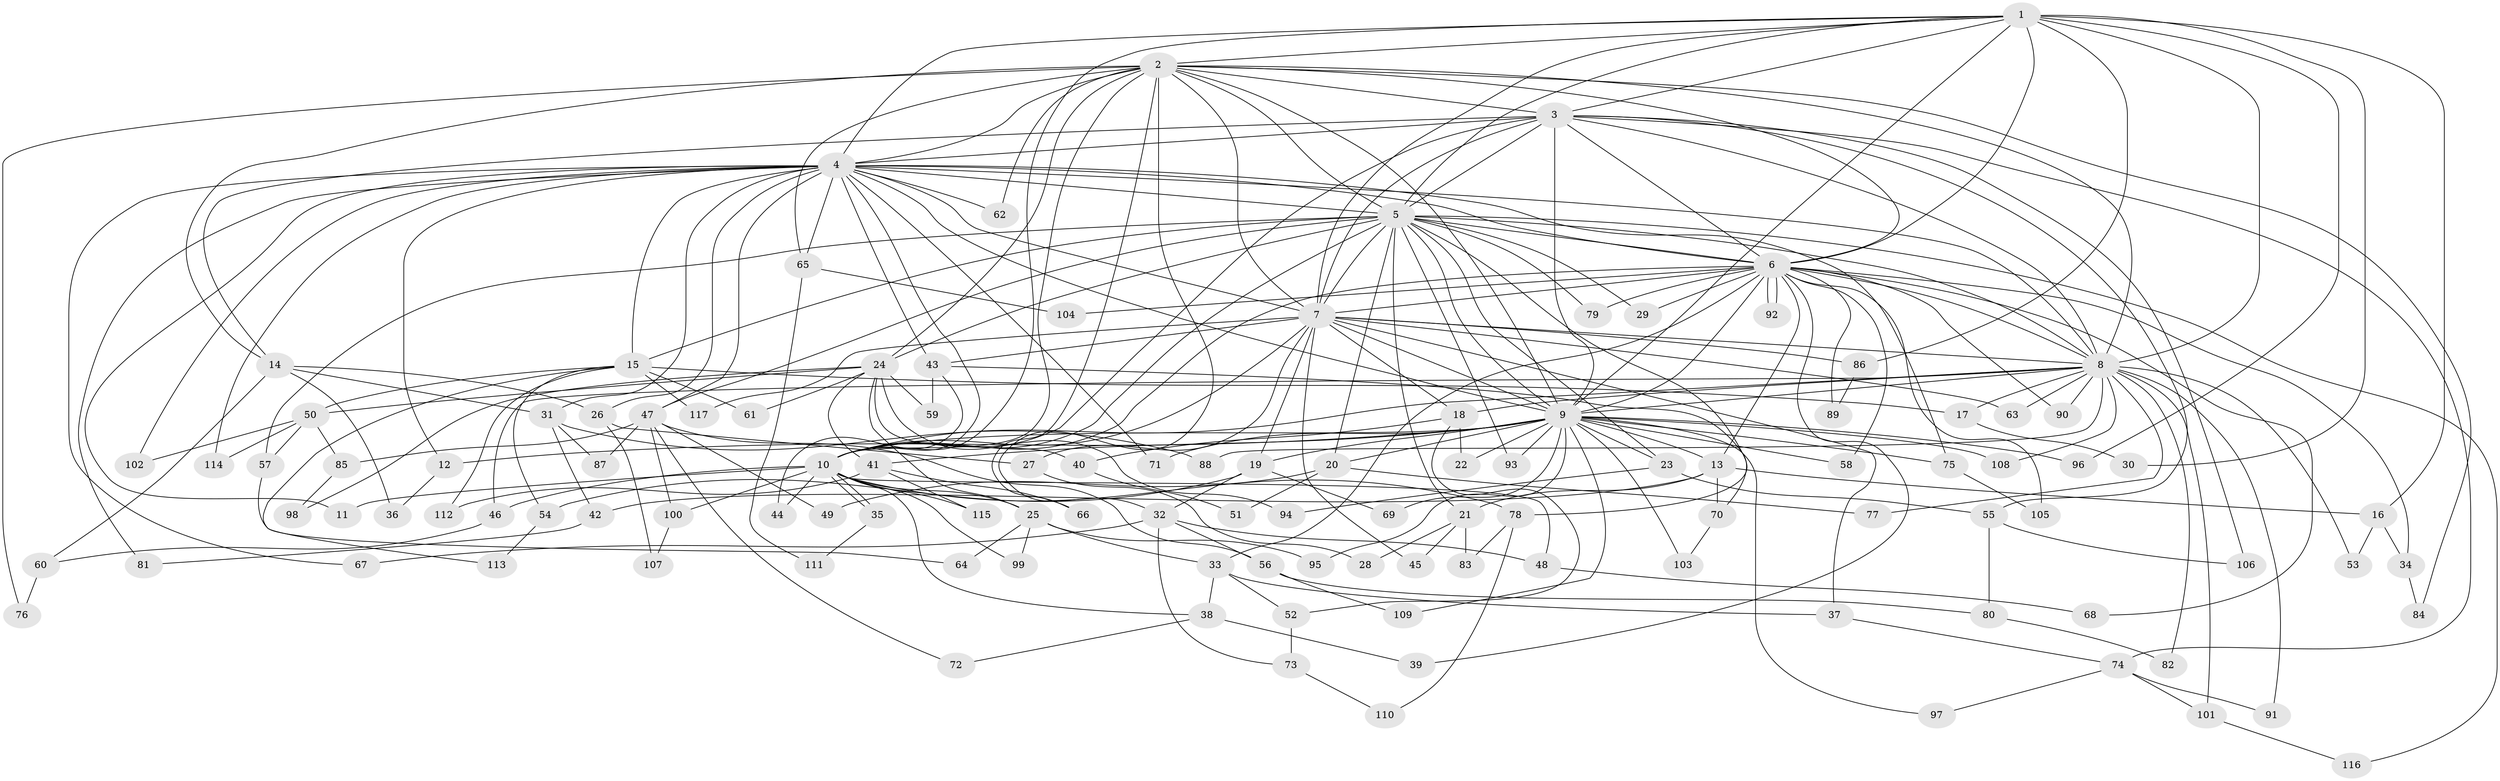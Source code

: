 // coarse degree distribution, {11: 0.011904761904761904, 17: 0.011904761904761904, 22: 0.011904761904761904, 20: 0.011904761904761904, 23: 0.023809523809523808, 26: 0.011904761904761904, 18: 0.011904761904761904, 2: 0.4880952380952381, 3: 0.17857142857142858, 7: 0.023809523809523808, 8: 0.023809523809523808, 9: 0.023809523809523808, 4: 0.05952380952380952, 6: 0.03571428571428571, 5: 0.05952380952380952, 10: 0.011904761904761904}
// Generated by graph-tools (version 1.1) at 2025/23/03/03/25 07:23:45]
// undirected, 117 vertices, 259 edges
graph export_dot {
graph [start="1"]
  node [color=gray90,style=filled];
  1;
  2;
  3;
  4;
  5;
  6;
  7;
  8;
  9;
  10;
  11;
  12;
  13;
  14;
  15;
  16;
  17;
  18;
  19;
  20;
  21;
  22;
  23;
  24;
  25;
  26;
  27;
  28;
  29;
  30;
  31;
  32;
  33;
  34;
  35;
  36;
  37;
  38;
  39;
  40;
  41;
  42;
  43;
  44;
  45;
  46;
  47;
  48;
  49;
  50;
  51;
  52;
  53;
  54;
  55;
  56;
  57;
  58;
  59;
  60;
  61;
  62;
  63;
  64;
  65;
  66;
  67;
  68;
  69;
  70;
  71;
  72;
  73;
  74;
  75;
  76;
  77;
  78;
  79;
  80;
  81;
  82;
  83;
  84;
  85;
  86;
  87;
  88;
  89;
  90;
  91;
  92;
  93;
  94;
  95;
  96;
  97;
  98;
  99;
  100;
  101;
  102;
  103;
  104;
  105;
  106;
  107;
  108;
  109;
  110;
  111;
  112;
  113;
  114;
  115;
  116;
  117;
  1 -- 2;
  1 -- 3;
  1 -- 4;
  1 -- 5;
  1 -- 6;
  1 -- 7;
  1 -- 8;
  1 -- 9;
  1 -- 10;
  1 -- 16;
  1 -- 30;
  1 -- 86;
  1 -- 96;
  2 -- 3;
  2 -- 4;
  2 -- 5;
  2 -- 6;
  2 -- 7;
  2 -- 8;
  2 -- 9;
  2 -- 10;
  2 -- 14;
  2 -- 24;
  2 -- 32;
  2 -- 62;
  2 -- 65;
  2 -- 66;
  2 -- 76;
  2 -- 84;
  3 -- 4;
  3 -- 5;
  3 -- 6;
  3 -- 7;
  3 -- 8;
  3 -- 9;
  3 -- 10;
  3 -- 14;
  3 -- 55;
  3 -- 74;
  3 -- 106;
  4 -- 5;
  4 -- 6;
  4 -- 7;
  4 -- 8;
  4 -- 9;
  4 -- 10;
  4 -- 11;
  4 -- 12;
  4 -- 15;
  4 -- 26;
  4 -- 31;
  4 -- 43;
  4 -- 47;
  4 -- 62;
  4 -- 65;
  4 -- 67;
  4 -- 71;
  4 -- 75;
  4 -- 81;
  4 -- 102;
  4 -- 114;
  5 -- 6;
  5 -- 7;
  5 -- 8;
  5 -- 9;
  5 -- 10;
  5 -- 15;
  5 -- 20;
  5 -- 21;
  5 -- 23;
  5 -- 24;
  5 -- 29;
  5 -- 47;
  5 -- 57;
  5 -- 78;
  5 -- 79;
  5 -- 93;
  5 -- 116;
  6 -- 7;
  6 -- 8;
  6 -- 9;
  6 -- 10;
  6 -- 13;
  6 -- 29;
  6 -- 33;
  6 -- 34;
  6 -- 39;
  6 -- 58;
  6 -- 68;
  6 -- 79;
  6 -- 89;
  6 -- 90;
  6 -- 92;
  6 -- 92;
  6 -- 104;
  6 -- 105;
  7 -- 8;
  7 -- 9;
  7 -- 10;
  7 -- 18;
  7 -- 19;
  7 -- 27;
  7 -- 37;
  7 -- 43;
  7 -- 45;
  7 -- 63;
  7 -- 86;
  7 -- 117;
  8 -- 9;
  8 -- 10;
  8 -- 17;
  8 -- 18;
  8 -- 46;
  8 -- 53;
  8 -- 63;
  8 -- 77;
  8 -- 82;
  8 -- 88;
  8 -- 90;
  8 -- 91;
  8 -- 101;
  8 -- 108;
  9 -- 10;
  9 -- 12;
  9 -- 13;
  9 -- 19;
  9 -- 20;
  9 -- 22;
  9 -- 23;
  9 -- 41;
  9 -- 58;
  9 -- 69;
  9 -- 71;
  9 -- 75;
  9 -- 93;
  9 -- 95;
  9 -- 96;
  9 -- 97;
  9 -- 103;
  9 -- 108;
  9 -- 109;
  10 -- 11;
  10 -- 25;
  10 -- 35;
  10 -- 35;
  10 -- 38;
  10 -- 44;
  10 -- 46;
  10 -- 48;
  10 -- 78;
  10 -- 99;
  10 -- 100;
  10 -- 115;
  12 -- 36;
  13 -- 16;
  13 -- 21;
  13 -- 42;
  13 -- 70;
  14 -- 26;
  14 -- 31;
  14 -- 36;
  14 -- 60;
  15 -- 17;
  15 -- 50;
  15 -- 54;
  15 -- 61;
  15 -- 112;
  15 -- 113;
  15 -- 117;
  16 -- 34;
  16 -- 53;
  17 -- 30;
  18 -- 22;
  18 -- 40;
  18 -- 52;
  19 -- 32;
  19 -- 54;
  19 -- 69;
  20 -- 49;
  20 -- 51;
  20 -- 77;
  21 -- 28;
  21 -- 45;
  21 -- 83;
  23 -- 55;
  23 -- 94;
  24 -- 25;
  24 -- 40;
  24 -- 41;
  24 -- 50;
  24 -- 59;
  24 -- 61;
  24 -- 94;
  24 -- 98;
  25 -- 33;
  25 -- 64;
  25 -- 95;
  25 -- 99;
  26 -- 27;
  26 -- 107;
  27 -- 28;
  31 -- 42;
  31 -- 87;
  31 -- 88;
  32 -- 48;
  32 -- 56;
  32 -- 67;
  32 -- 73;
  33 -- 37;
  33 -- 38;
  33 -- 52;
  34 -- 84;
  35 -- 111;
  37 -- 74;
  38 -- 39;
  38 -- 72;
  40 -- 51;
  41 -- 66;
  41 -- 112;
  41 -- 115;
  42 -- 81;
  43 -- 44;
  43 -- 59;
  43 -- 70;
  46 -- 60;
  47 -- 49;
  47 -- 56;
  47 -- 72;
  47 -- 85;
  47 -- 87;
  47 -- 100;
  48 -- 68;
  50 -- 57;
  50 -- 85;
  50 -- 102;
  50 -- 114;
  52 -- 73;
  54 -- 113;
  55 -- 80;
  55 -- 106;
  56 -- 80;
  56 -- 109;
  57 -- 64;
  60 -- 76;
  65 -- 104;
  65 -- 111;
  70 -- 103;
  73 -- 110;
  74 -- 91;
  74 -- 97;
  74 -- 101;
  75 -- 105;
  78 -- 83;
  78 -- 110;
  80 -- 82;
  85 -- 98;
  86 -- 89;
  100 -- 107;
  101 -- 116;
}
